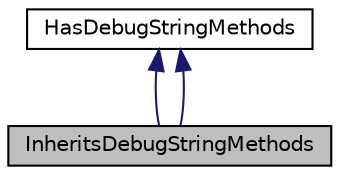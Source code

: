 digraph "InheritsDebugStringMethods"
{
 // LATEX_PDF_SIZE
  edge [fontname="Helvetica",fontsize="10",labelfontname="Helvetica",labelfontsize="10"];
  node [fontname="Helvetica",fontsize="10",shape=record];
  Node1 [label="InheritsDebugStringMethods",height=0.2,width=0.4,color="black", fillcolor="grey75", style="filled", fontcolor="black",tooltip=" "];
  Node2 -> Node1 [dir="back",color="midnightblue",fontsize="10",style="solid",fontname="Helvetica"];
  Node2 [label="HasDebugStringMethods",height=0.2,width=0.4,color="black", fillcolor="white", style="filled",URL="$structHasDebugStringMethods.html",tooltip=" "];
  Node2 -> Node1 [dir="back",color="midnightblue",fontsize="10",style="solid",fontname="Helvetica"];
}
